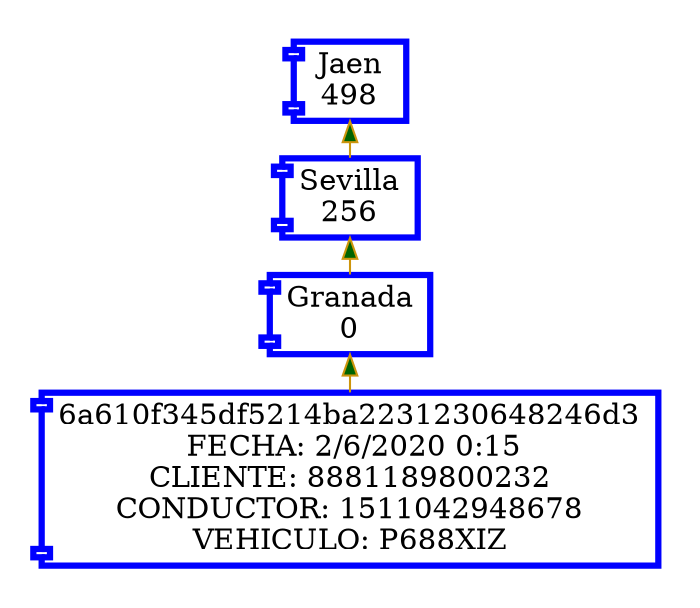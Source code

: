 digraph BlockChain {
node[shape=component style="solid" color="blue" fontcolor = "black" penwidth=3];
edge[style=filled fillcolor="darkgreen" color="darkgoldenrod3"];
rankdir=LR;
subgraph cluster_0{
style=filled;
color=white;
"6a610f345df5214ba2231230648246d3"[label="6a610f345df5214ba2231230648246d3
 FECHA: 2/6/2020 0:15
CLIENTE: 8881189800232
CONDUCTOR: 1511042948678
VEHICULO: P688XIZ"];
"0Granada"[label="Granada
0"];
"0Sevilla"[label="Sevilla
256"];
"0Jaen"[label="Jaen
498"];
"0Granada"->"0Sevilla"
"0Sevilla"->"0Jaen"
{ rank = same;"6a610f345df5214ba2231230648246d3";"0Granada";"0Sevilla";"0Jaen";}
"6a610f345df5214ba2231230648246d3"->"0Granada"}
}
